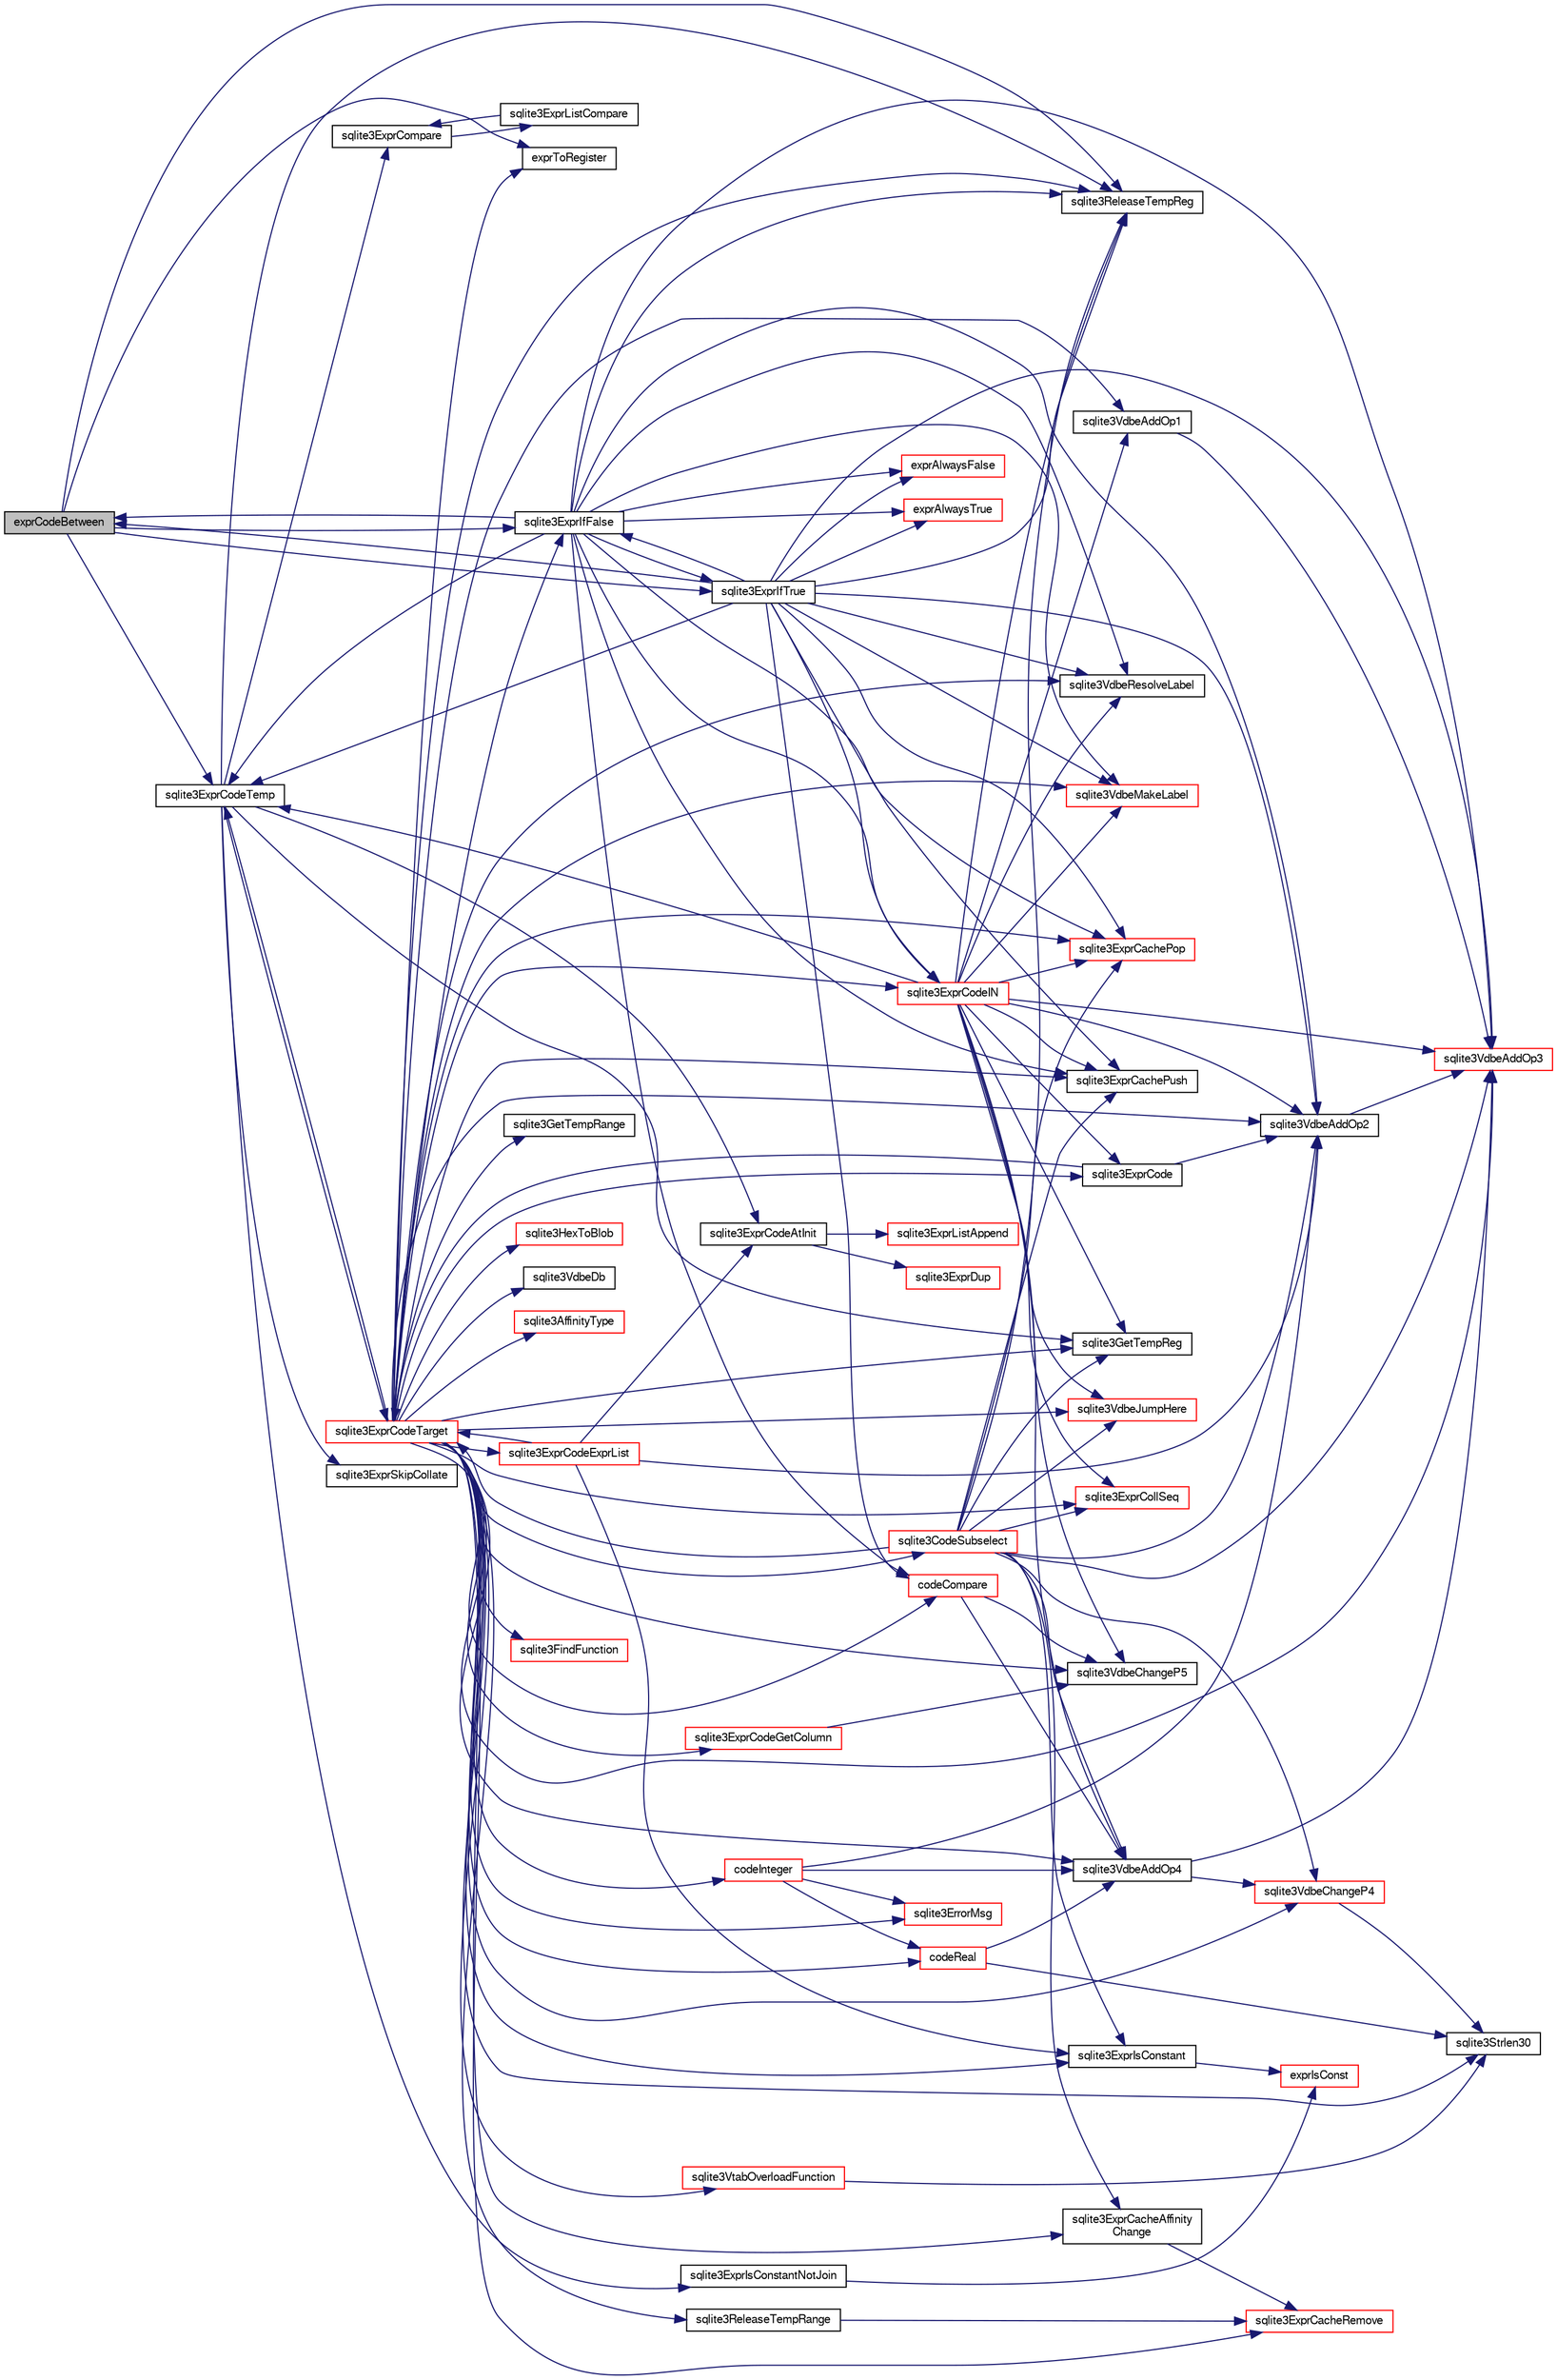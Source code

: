 digraph "exprCodeBetween"
{
  edge [fontname="FreeSans",fontsize="10",labelfontname="FreeSans",labelfontsize="10"];
  node [fontname="FreeSans",fontsize="10",shape=record];
  rankdir="LR";
  Node104512 [label="exprCodeBetween",height=0.2,width=0.4,color="black", fillcolor="grey75", style="filled", fontcolor="black"];
  Node104512 -> Node104513 [color="midnightblue",fontsize="10",style="solid",fontname="FreeSans"];
  Node104513 [label="exprToRegister",height=0.2,width=0.4,color="black", fillcolor="white", style="filled",URL="$sqlite3_8c.html#a8ef721aa250baccf2e7ba453520b0d5f"];
  Node104512 -> Node104514 [color="midnightblue",fontsize="10",style="solid",fontname="FreeSans"];
  Node104514 [label="sqlite3ExprCodeTemp",height=0.2,width=0.4,color="black", fillcolor="white", style="filled",URL="$sqlite3_8c.html#a3bc5c1ccb3c5851847e2aeb4a84ae1fc"];
  Node104514 -> Node104515 [color="midnightblue",fontsize="10",style="solid",fontname="FreeSans"];
  Node104515 [label="sqlite3ExprSkipCollate",height=0.2,width=0.4,color="black", fillcolor="white", style="filled",URL="$sqlite3_8c.html#a91b59896d4e3534de7c33940dca8537c"];
  Node104514 -> Node104516 [color="midnightblue",fontsize="10",style="solid",fontname="FreeSans"];
  Node104516 [label="sqlite3ExprIsConstantNotJoin",height=0.2,width=0.4,color="black", fillcolor="white", style="filled",URL="$sqlite3_8c.html#afa15ed1eca55a481fe671d33375b0ec3"];
  Node104516 -> Node104517 [color="midnightblue",fontsize="10",style="solid",fontname="FreeSans"];
  Node104517 [label="exprIsConst",height=0.2,width=0.4,color="red", fillcolor="white", style="filled",URL="$sqlite3_8c.html#a5b93dd8800ece14ec33f44a1ba2cf4d4"];
  Node104514 -> Node104525 [color="midnightblue",fontsize="10",style="solid",fontname="FreeSans"];
  Node104525 [label="sqlite3ExprCompare",height=0.2,width=0.4,color="black", fillcolor="white", style="filled",URL="$sqlite3_8c.html#a0062379db3318d71048a461297c31598"];
  Node104525 -> Node104526 [color="midnightblue",fontsize="10",style="solid",fontname="FreeSans"];
  Node104526 [label="sqlite3ExprListCompare",height=0.2,width=0.4,color="black", fillcolor="white", style="filled",URL="$sqlite3_8c.html#a2ec8c2311e6547386e5f60e251ebabc7"];
  Node104526 -> Node104525 [color="midnightblue",fontsize="10",style="solid",fontname="FreeSans"];
  Node104514 -> Node104527 [color="midnightblue",fontsize="10",style="solid",fontname="FreeSans"];
  Node104527 [label="sqlite3ExprCodeAtInit",height=0.2,width=0.4,color="black", fillcolor="white", style="filled",URL="$sqlite3_8c.html#ac95e17399015e079099a882989e125c1"];
  Node104527 -> Node104528 [color="midnightblue",fontsize="10",style="solid",fontname="FreeSans"];
  Node104528 [label="sqlite3ExprDup",height=0.2,width=0.4,color="red", fillcolor="white", style="filled",URL="$sqlite3_8c.html#a509095508224c9f99698d86205234209"];
  Node104527 -> Node104559 [color="midnightblue",fontsize="10",style="solid",fontname="FreeSans"];
  Node104559 [label="sqlite3ExprListAppend",height=0.2,width=0.4,color="red", fillcolor="white", style="filled",URL="$sqlite3_8c.html#a2c227f0b97e0e31b120c702fae2b7409"];
  Node104514 -> Node105494 [color="midnightblue",fontsize="10",style="solid",fontname="FreeSans"];
  Node105494 [label="sqlite3GetTempReg",height=0.2,width=0.4,color="black", fillcolor="white", style="filled",URL="$sqlite3_8c.html#ab58586b4abaefcc5df42af9d1e84d8fb"];
  Node104514 -> Node105495 [color="midnightblue",fontsize="10",style="solid",fontname="FreeSans"];
  Node105495 [label="sqlite3ExprCodeTarget",height=0.2,width=0.4,color="red", fillcolor="white", style="filled",URL="$sqlite3_8c.html#a4f308397a0a3ed299ed31aaa1ae2a293"];
  Node105495 -> Node105496 [color="midnightblue",fontsize="10",style="solid",fontname="FreeSans"];
  Node105496 [label="sqlite3VdbeAddOp3",height=0.2,width=0.4,color="red", fillcolor="white", style="filled",URL="$sqlite3_8c.html#a29b4560b019211a73e1478cec7468345"];
  Node105495 -> Node105498 [color="midnightblue",fontsize="10",style="solid",fontname="FreeSans"];
  Node105498 [label="sqlite3ExprCodeGetColumn",height=0.2,width=0.4,color="red", fillcolor="white", style="filled",URL="$sqlite3_8c.html#a053723da492b5bb45cb8df75c733155d"];
  Node105498 -> Node105521 [color="midnightblue",fontsize="10",style="solid",fontname="FreeSans"];
  Node105521 [label="sqlite3VdbeChangeP5",height=0.2,width=0.4,color="black", fillcolor="white", style="filled",URL="$sqlite3_8c.html#a4dde2e4087eda945511b05d667050740"];
  Node105495 -> Node105523 [color="midnightblue",fontsize="10",style="solid",fontname="FreeSans"];
  Node105523 [label="codeInteger",height=0.2,width=0.4,color="red", fillcolor="white", style="filled",URL="$sqlite3_8c.html#aed36006f29dec5c2f70f13c970ce6961"];
  Node105523 -> Node105501 [color="midnightblue",fontsize="10",style="solid",fontname="FreeSans"];
  Node105501 [label="sqlite3VdbeAddOp2",height=0.2,width=0.4,color="black", fillcolor="white", style="filled",URL="$sqlite3_8c.html#ae87204d7b069da19e4db0404c6deaae5"];
  Node105501 -> Node105496 [color="midnightblue",fontsize="10",style="solid",fontname="FreeSans"];
  Node105523 -> Node105526 [color="midnightblue",fontsize="10",style="solid",fontname="FreeSans"];
  Node105526 [label="sqlite3VdbeAddOp4",height=0.2,width=0.4,color="black", fillcolor="white", style="filled",URL="$sqlite3_8c.html#a739d7a47b1c11779283b7797ea7e1d4d"];
  Node105526 -> Node105496 [color="midnightblue",fontsize="10",style="solid",fontname="FreeSans"];
  Node105526 -> Node105519 [color="midnightblue",fontsize="10",style="solid",fontname="FreeSans"];
  Node105519 [label="sqlite3VdbeChangeP4",height=0.2,width=0.4,color="red", fillcolor="white", style="filled",URL="$sqlite3_8c.html#add0d891a062d044a0c7e6fc072702830"];
  Node105519 -> Node104545 [color="midnightblue",fontsize="10",style="solid",fontname="FreeSans"];
  Node104545 [label="sqlite3Strlen30",height=0.2,width=0.4,color="black", fillcolor="white", style="filled",URL="$sqlite3_8c.html#a3dcd80ba41f1a308193dee74857b62a7"];
  Node105523 -> Node104865 [color="midnightblue",fontsize="10",style="solid",fontname="FreeSans"];
  Node104865 [label="sqlite3ErrorMsg",height=0.2,width=0.4,color="red", fillcolor="white", style="filled",URL="$sqlite3_8c.html#aee2798e173651adae0f9c85469f3457d"];
  Node105523 -> Node105527 [color="midnightblue",fontsize="10",style="solid",fontname="FreeSans"];
  Node105527 [label="codeReal",height=0.2,width=0.4,color="red", fillcolor="white", style="filled",URL="$sqlite3_8c.html#a1f691989c09f7dfea94ec2b60c6b70bd"];
  Node105527 -> Node104545 [color="midnightblue",fontsize="10",style="solid",fontname="FreeSans"];
  Node105527 -> Node105526 [color="midnightblue",fontsize="10",style="solid",fontname="FreeSans"];
  Node105495 -> Node105527 [color="midnightblue",fontsize="10",style="solid",fontname="FreeSans"];
  Node105495 -> Node105526 [color="midnightblue",fontsize="10",style="solid",fontname="FreeSans"];
  Node105495 -> Node105501 [color="midnightblue",fontsize="10",style="solid",fontname="FreeSans"];
  Node105495 -> Node104545 [color="midnightblue",fontsize="10",style="solid",fontname="FreeSans"];
  Node105495 -> Node105517 [color="midnightblue",fontsize="10",style="solid",fontname="FreeSans"];
  Node105517 [label="sqlite3HexToBlob",height=0.2,width=0.4,color="red", fillcolor="white", style="filled",URL="$sqlite3_8c.html#a6ef78c15c318f47aedcab51f590de78d"];
  Node105495 -> Node105482 [color="midnightblue",fontsize="10",style="solid",fontname="FreeSans"];
  Node105482 [label="sqlite3VdbeDb",height=0.2,width=0.4,color="black", fillcolor="white", style="filled",URL="$sqlite3_8c.html#a6cb1b36e2823fc3eff25dc162f71f28b"];
  Node105495 -> Node105519 [color="midnightblue",fontsize="10",style="solid",fontname="FreeSans"];
  Node105495 -> Node105506 [color="midnightblue",fontsize="10",style="solid",fontname="FreeSans"];
  Node105506 [label="sqlite3AffinityType",height=0.2,width=0.4,color="red", fillcolor="white", style="filled",URL="$sqlite3_8c.html#ad3b6641027549ec6634f6239256676bd"];
  Node105495 -> Node105528 [color="midnightblue",fontsize="10",style="solid",fontname="FreeSans"];
  Node105528 [label="sqlite3ExprCacheAffinity\lChange",height=0.2,width=0.4,color="black", fillcolor="white", style="filled",URL="$sqlite3_8c.html#ae2ddbefd00ac32ed8a46309e7dc19a2e"];
  Node105528 -> Node105529 [color="midnightblue",fontsize="10",style="solid",fontname="FreeSans"];
  Node105529 [label="sqlite3ExprCacheRemove",height=0.2,width=0.4,color="red", fillcolor="white", style="filled",URL="$sqlite3_8c.html#a8b53d9568d9b40b6fc39428b3a19bc5d"];
  Node105495 -> Node104514 [color="midnightblue",fontsize="10",style="solid",fontname="FreeSans"];
  Node105495 -> Node105531 [color="midnightblue",fontsize="10",style="solid",fontname="FreeSans"];
  Node105531 [label="codeCompare",height=0.2,width=0.4,color="red", fillcolor="white", style="filled",URL="$sqlite3_8c.html#a8cca26a71db22ffabf292736aefd31a9"];
  Node105531 -> Node105526 [color="midnightblue",fontsize="10",style="solid",fontname="FreeSans"];
  Node105531 -> Node105521 [color="midnightblue",fontsize="10",style="solid",fontname="FreeSans"];
  Node105495 -> Node105520 [color="midnightblue",fontsize="10",style="solid",fontname="FreeSans"];
  Node105520 [label="sqlite3VdbeAddOp1",height=0.2,width=0.4,color="black", fillcolor="white", style="filled",URL="$sqlite3_8c.html#a6207112b1851d7e7d76e887ef6d72d5a"];
  Node105520 -> Node105496 [color="midnightblue",fontsize="10",style="solid",fontname="FreeSans"];
  Node105495 -> Node105538 [color="midnightblue",fontsize="10",style="solid",fontname="FreeSans"];
  Node105538 [label="sqlite3VdbeJumpHere",height=0.2,width=0.4,color="red", fillcolor="white", style="filled",URL="$sqlite3_8c.html#a95562175c9105ba0abe1d4dc6f8a39d4"];
  Node105495 -> Node104865 [color="midnightblue",fontsize="10",style="solid",fontname="FreeSans"];
  Node105495 -> Node105540 [color="midnightblue",fontsize="10",style="solid",fontname="FreeSans"];
  Node105540 [label="sqlite3FindFunction",height=0.2,width=0.4,color="red", fillcolor="white", style="filled",URL="$sqlite3_8c.html#a5138472d62a50ed750b51d3b3f19d954"];
  Node105495 -> Node105542 [color="midnightblue",fontsize="10",style="solid",fontname="FreeSans"];
  Node105542 [label="sqlite3VdbeMakeLabel",height=0.2,width=0.4,color="red", fillcolor="white", style="filled",URL="$sqlite3_8c.html#acf57ce8fb6f3c634375c019f5ebe66f6"];
  Node105495 -> Node105543 [color="midnightblue",fontsize="10",style="solid",fontname="FreeSans"];
  Node105543 [label="sqlite3ExprCode",height=0.2,width=0.4,color="black", fillcolor="white", style="filled",URL="$sqlite3_8c.html#a75f270fb0b111b86924cca4ea507b417"];
  Node105543 -> Node105501 [color="midnightblue",fontsize="10",style="solid",fontname="FreeSans"];
  Node105543 -> Node105495 [color="midnightblue",fontsize="10",style="solid",fontname="FreeSans"];
  Node105495 -> Node105529 [color="midnightblue",fontsize="10",style="solid",fontname="FreeSans"];
  Node105495 -> Node105544 [color="midnightblue",fontsize="10",style="solid",fontname="FreeSans"];
  Node105544 [label="sqlite3ExprCachePush",height=0.2,width=0.4,color="black", fillcolor="white", style="filled",URL="$sqlite3_8c.html#a90233ce12875e170a87746ef3fa1d691"];
  Node105495 -> Node105545 [color="midnightblue",fontsize="10",style="solid",fontname="FreeSans"];
  Node105545 [label="sqlite3ExprCachePop",height=0.2,width=0.4,color="red", fillcolor="white", style="filled",URL="$sqlite3_8c.html#afc801698332f063ac2e24fa5856939c6"];
  Node105495 -> Node105546 [color="midnightblue",fontsize="10",style="solid",fontname="FreeSans"];
  Node105546 [label="sqlite3VdbeResolveLabel",height=0.2,width=0.4,color="black", fillcolor="white", style="filled",URL="$sqlite3_8c.html#a0a86f82356e392d9a84a008559c1aeeb"];
  Node105495 -> Node105547 [color="midnightblue",fontsize="10",style="solid",fontname="FreeSans"];
  Node105547 [label="sqlite3ExprIsConstant",height=0.2,width=0.4,color="black", fillcolor="white", style="filled",URL="$sqlite3_8c.html#a5612940e28d7d8f6994f756d0b8d9e3a"];
  Node105547 -> Node104517 [color="midnightblue",fontsize="10",style="solid",fontname="FreeSans"];
  Node105495 -> Node105533 [color="midnightblue",fontsize="10",style="solid",fontname="FreeSans"];
  Node105533 [label="sqlite3ExprCollSeq",height=0.2,width=0.4,color="red", fillcolor="white", style="filled",URL="$sqlite3_8c.html#af36e271ed5ce13d4f2d088a766529574"];
  Node105495 -> Node105548 [color="midnightblue",fontsize="10",style="solid",fontname="FreeSans"];
  Node105548 [label="sqlite3GetTempRange",height=0.2,width=0.4,color="black", fillcolor="white", style="filled",URL="$sqlite3_8c.html#a75c8f9ab8d6f3d1dfe6fe777928fba61"];
  Node105495 -> Node105549 [color="midnightblue",fontsize="10",style="solid",fontname="FreeSans"];
  Node105549 [label="sqlite3ExprCodeExprList",height=0.2,width=0.4,color="red", fillcolor="white", style="filled",URL="$sqlite3_8c.html#a05b2b3dc3de7565de24eb3a2ff4e9566"];
  Node105549 -> Node105547 [color="midnightblue",fontsize="10",style="solid",fontname="FreeSans"];
  Node105549 -> Node104527 [color="midnightblue",fontsize="10",style="solid",fontname="FreeSans"];
  Node105549 -> Node105495 [color="midnightblue",fontsize="10",style="solid",fontname="FreeSans"];
  Node105549 -> Node105501 [color="midnightblue",fontsize="10",style="solid",fontname="FreeSans"];
  Node105495 -> Node105551 [color="midnightblue",fontsize="10",style="solid",fontname="FreeSans"];
  Node105551 [label="sqlite3VtabOverloadFunction",height=0.2,width=0.4,color="red", fillcolor="white", style="filled",URL="$sqlite3_8c.html#a0098c859c26e3bf31c4e0ccc28a383e3"];
  Node105551 -> Node104545 [color="midnightblue",fontsize="10",style="solid",fontname="FreeSans"];
  Node105495 -> Node105521 [color="midnightblue",fontsize="10",style="solid",fontname="FreeSans"];
  Node105495 -> Node105552 [color="midnightblue",fontsize="10",style="solid",fontname="FreeSans"];
  Node105552 [label="sqlite3ReleaseTempRange",height=0.2,width=0.4,color="black", fillcolor="white", style="filled",URL="$sqlite3_8c.html#ac6e5c116ee77134890c274aeeef6196d"];
  Node105552 -> Node105529 [color="midnightblue",fontsize="10",style="solid",fontname="FreeSans"];
  Node105495 -> Node105553 [color="midnightblue",fontsize="10",style="solid",fontname="FreeSans"];
  Node105553 [label="sqlite3CodeSubselect",height=0.2,width=0.4,color="red", fillcolor="white", style="filled",URL="$sqlite3_8c.html#aa69b46d2204a1d1b110107a1be12ee0c"];
  Node105553 -> Node105544 [color="midnightblue",fontsize="10",style="solid",fontname="FreeSans"];
  Node105553 -> Node105526 [color="midnightblue",fontsize="10",style="solid",fontname="FreeSans"];
  Node105553 -> Node105501 [color="midnightblue",fontsize="10",style="solid",fontname="FreeSans"];
  Node105553 -> Node105533 [color="midnightblue",fontsize="10",style="solid",fontname="FreeSans"];
  Node105553 -> Node105494 [color="midnightblue",fontsize="10",style="solid",fontname="FreeSans"];
  Node105553 -> Node105547 [color="midnightblue",fontsize="10",style="solid",fontname="FreeSans"];
  Node105553 -> Node105496 [color="midnightblue",fontsize="10",style="solid",fontname="FreeSans"];
  Node105553 -> Node105495 [color="midnightblue",fontsize="10",style="solid",fontname="FreeSans"];
  Node105553 -> Node105528 [color="midnightblue",fontsize="10",style="solid",fontname="FreeSans"];
  Node105553 -> Node105659 [color="midnightblue",fontsize="10",style="solid",fontname="FreeSans"];
  Node105659 [label="sqlite3ReleaseTempReg",height=0.2,width=0.4,color="black", fillcolor="white", style="filled",URL="$sqlite3_8c.html#a48d55dce63ac590c3b0fc464abb67ad7"];
  Node105553 -> Node105519 [color="midnightblue",fontsize="10",style="solid",fontname="FreeSans"];
  Node105553 -> Node105538 [color="midnightblue",fontsize="10",style="solid",fontname="FreeSans"];
  Node105553 -> Node105545 [color="midnightblue",fontsize="10",style="solid",fontname="FreeSans"];
  Node105495 -> Node105677 [color="midnightblue",fontsize="10",style="solid",fontname="FreeSans"];
  Node105677 [label="sqlite3ExprCodeIN",height=0.2,width=0.4,color="red", fillcolor="white", style="filled",URL="$sqlite3_8c.html#ad9cf4f5b5ffb90c24a4a0900c8626193"];
  Node105677 -> Node105544 [color="midnightblue",fontsize="10",style="solid",fontname="FreeSans"];
  Node105677 -> Node105494 [color="midnightblue",fontsize="10",style="solid",fontname="FreeSans"];
  Node105677 -> Node105543 [color="midnightblue",fontsize="10",style="solid",fontname="FreeSans"];
  Node105677 -> Node105533 [color="midnightblue",fontsize="10",style="solid",fontname="FreeSans"];
  Node105677 -> Node105542 [color="midnightblue",fontsize="10",style="solid",fontname="FreeSans"];
  Node105677 -> Node105496 [color="midnightblue",fontsize="10",style="solid",fontname="FreeSans"];
  Node105677 -> Node104514 [color="midnightblue",fontsize="10",style="solid",fontname="FreeSans"];
  Node105677 -> Node105526 [color="midnightblue",fontsize="10",style="solid",fontname="FreeSans"];
  Node105677 -> Node105521 [color="midnightblue",fontsize="10",style="solid",fontname="FreeSans"];
  Node105677 -> Node105659 [color="midnightblue",fontsize="10",style="solid",fontname="FreeSans"];
  Node105677 -> Node105501 [color="midnightblue",fontsize="10",style="solid",fontname="FreeSans"];
  Node105677 -> Node105546 [color="midnightblue",fontsize="10",style="solid",fontname="FreeSans"];
  Node105677 -> Node105520 [color="midnightblue",fontsize="10",style="solid",fontname="FreeSans"];
  Node105677 -> Node105538 [color="midnightblue",fontsize="10",style="solid",fontname="FreeSans"];
  Node105677 -> Node105545 [color="midnightblue",fontsize="10",style="solid",fontname="FreeSans"];
  Node105495 -> Node105494 [color="midnightblue",fontsize="10",style="solid",fontname="FreeSans"];
  Node105495 -> Node105659 [color="midnightblue",fontsize="10",style="solid",fontname="FreeSans"];
  Node105495 -> Node104513 [color="midnightblue",fontsize="10",style="solid",fontname="FreeSans"];
  Node105495 -> Node105675 [color="midnightblue",fontsize="10",style="solid",fontname="FreeSans"];
  Node105675 [label="sqlite3ExprIfFalse",height=0.2,width=0.4,color="black", fillcolor="white", style="filled",URL="$sqlite3_8c.html#af97ecccb5d56e321e118414b08f65b71"];
  Node105675 -> Node105544 [color="midnightblue",fontsize="10",style="solid",fontname="FreeSans"];
  Node105675 -> Node105545 [color="midnightblue",fontsize="10",style="solid",fontname="FreeSans"];
  Node105675 -> Node105542 [color="midnightblue",fontsize="10",style="solid",fontname="FreeSans"];
  Node105675 -> Node105676 [color="midnightblue",fontsize="10",style="solid",fontname="FreeSans"];
  Node105676 [label="sqlite3ExprIfTrue",height=0.2,width=0.4,color="black", fillcolor="white", style="filled",URL="$sqlite3_8c.html#ad93a55237c23e1b743ab1f59df1a1444"];
  Node105676 -> Node105542 [color="midnightblue",fontsize="10",style="solid",fontname="FreeSans"];
  Node105676 -> Node105675 [color="midnightblue",fontsize="10",style="solid",fontname="FreeSans"];
  Node105676 -> Node105544 [color="midnightblue",fontsize="10",style="solid",fontname="FreeSans"];
  Node105676 -> Node105546 [color="midnightblue",fontsize="10",style="solid",fontname="FreeSans"];
  Node105676 -> Node105545 [color="midnightblue",fontsize="10",style="solid",fontname="FreeSans"];
  Node105676 -> Node104514 [color="midnightblue",fontsize="10",style="solid",fontname="FreeSans"];
  Node105676 -> Node105531 [color="midnightblue",fontsize="10",style="solid",fontname="FreeSans"];
  Node105676 -> Node105501 [color="midnightblue",fontsize="10",style="solid",fontname="FreeSans"];
  Node105676 -> Node104512 [color="midnightblue",fontsize="10",style="solid",fontname="FreeSans"];
  Node105676 -> Node105677 [color="midnightblue",fontsize="10",style="solid",fontname="FreeSans"];
  Node105676 -> Node105690 [color="midnightblue",fontsize="10",style="solid",fontname="FreeSans"];
  Node105690 [label="exprAlwaysTrue",height=0.2,width=0.4,color="red", fillcolor="white", style="filled",URL="$sqlite3_8c.html#a11876f336ef69a715ff39dd4374b334d"];
  Node105676 -> Node105598 [color="midnightblue",fontsize="10",style="solid",fontname="FreeSans"];
  Node105598 [label="exprAlwaysFalse",height=0.2,width=0.4,color="red", fillcolor="white", style="filled",URL="$sqlite3_8c.html#aa72440ec8db7b30f945e8f50ad9a4eba"];
  Node105676 -> Node105496 [color="midnightblue",fontsize="10",style="solid",fontname="FreeSans"];
  Node105676 -> Node105659 [color="midnightblue",fontsize="10",style="solid",fontname="FreeSans"];
  Node105675 -> Node105546 [color="midnightblue",fontsize="10",style="solid",fontname="FreeSans"];
  Node105675 -> Node104514 [color="midnightblue",fontsize="10",style="solid",fontname="FreeSans"];
  Node105675 -> Node105531 [color="midnightblue",fontsize="10",style="solid",fontname="FreeSans"];
  Node105675 -> Node105501 [color="midnightblue",fontsize="10",style="solid",fontname="FreeSans"];
  Node105675 -> Node104512 [color="midnightblue",fontsize="10",style="solid",fontname="FreeSans"];
  Node105675 -> Node105677 [color="midnightblue",fontsize="10",style="solid",fontname="FreeSans"];
  Node105675 -> Node105598 [color="midnightblue",fontsize="10",style="solid",fontname="FreeSans"];
  Node105675 -> Node105690 [color="midnightblue",fontsize="10",style="solid",fontname="FreeSans"];
  Node105675 -> Node105496 [color="midnightblue",fontsize="10",style="solid",fontname="FreeSans"];
  Node105675 -> Node105659 [color="midnightblue",fontsize="10",style="solid",fontname="FreeSans"];
  Node104514 -> Node105659 [color="midnightblue",fontsize="10",style="solid",fontname="FreeSans"];
  Node104512 -> Node105676 [color="midnightblue",fontsize="10",style="solid",fontname="FreeSans"];
  Node104512 -> Node105675 [color="midnightblue",fontsize="10",style="solid",fontname="FreeSans"];
  Node104512 -> Node105659 [color="midnightblue",fontsize="10",style="solid",fontname="FreeSans"];
}
